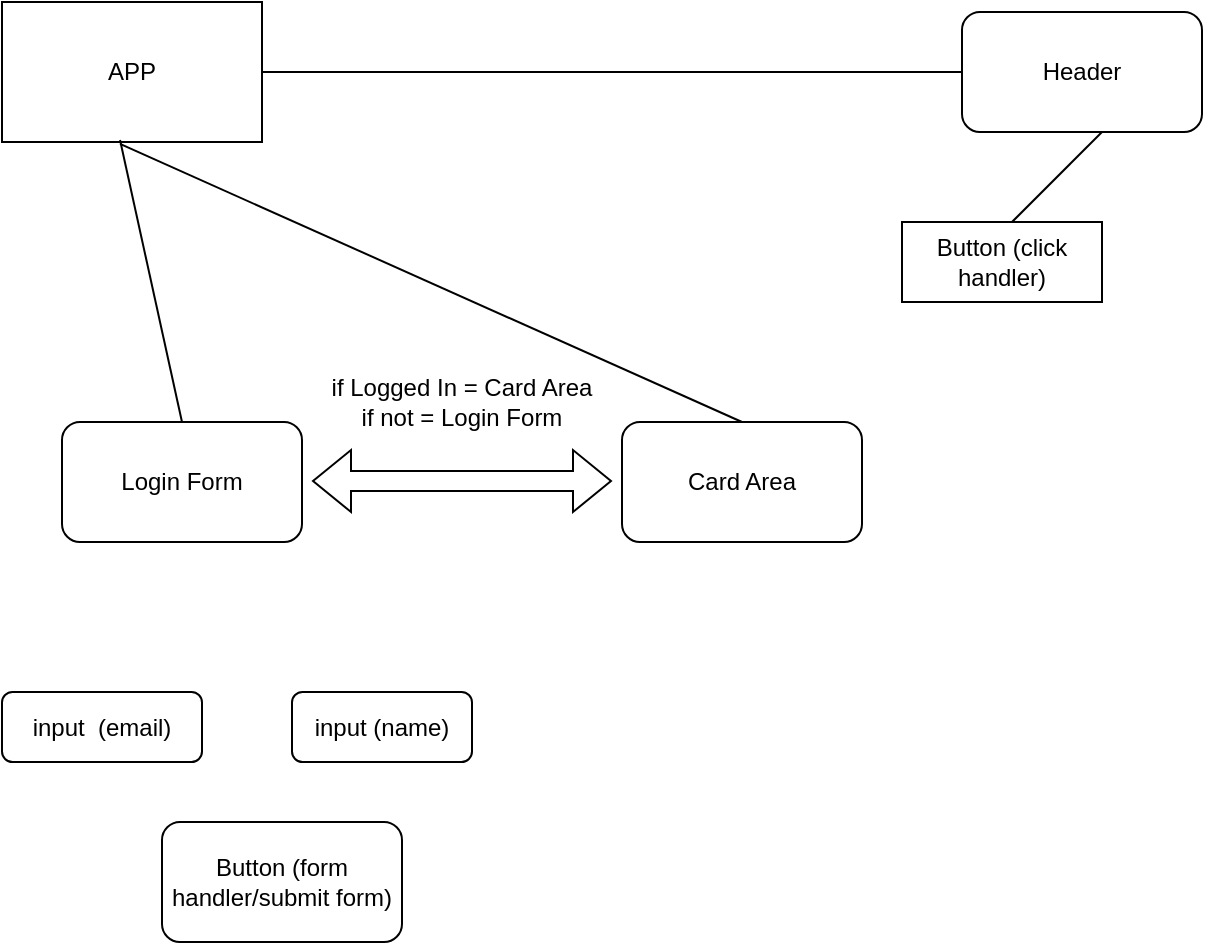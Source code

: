 <mxfile version="21.3.7" type="device">
  <diagram name="Page-1" id="MFZcJYkU7GIZg_1Gkq1R">
    <mxGraphModel dx="725" dy="469" grid="1" gridSize="10" guides="1" tooltips="1" connect="1" arrows="1" fold="1" page="1" pageScale="1" pageWidth="1100" pageHeight="850" math="0" shadow="0">
      <root>
        <mxCell id="0" />
        <mxCell id="1" parent="0" />
        <mxCell id="JwCXE5OwB9fEEJccJ2Uv-1" value="APP" style="rounded=0;whiteSpace=wrap;html=1;" vertex="1" parent="1">
          <mxGeometry x="10" y="50" width="130" height="70" as="geometry" />
        </mxCell>
        <mxCell id="JwCXE5OwB9fEEJccJ2Uv-2" value="Header" style="rounded=1;whiteSpace=wrap;html=1;" vertex="1" parent="1">
          <mxGeometry x="490" y="55" width="120" height="60" as="geometry" />
        </mxCell>
        <mxCell id="JwCXE5OwB9fEEJccJ2Uv-3" value="Login Form" style="rounded=1;whiteSpace=wrap;html=1;" vertex="1" parent="1">
          <mxGeometry x="40" y="260" width="120" height="60" as="geometry" />
        </mxCell>
        <mxCell id="JwCXE5OwB9fEEJccJ2Uv-4" value="Card Area" style="rounded=1;whiteSpace=wrap;html=1;" vertex="1" parent="1">
          <mxGeometry x="320" y="260" width="120" height="60" as="geometry" />
        </mxCell>
        <mxCell id="JwCXE5OwB9fEEJccJ2Uv-5" value="" style="endArrow=none;html=1;rounded=0;exitX=0.5;exitY=0;exitDx=0;exitDy=0;entryX=0.454;entryY=0.986;entryDx=0;entryDy=0;entryPerimeter=0;" edge="1" parent="1" source="JwCXE5OwB9fEEJccJ2Uv-3" target="JwCXE5OwB9fEEJccJ2Uv-1">
          <mxGeometry width="50" height="50" relative="1" as="geometry">
            <mxPoint x="20" y="170" as="sourcePoint" />
            <mxPoint x="110" y="140" as="targetPoint" />
            <Array as="points" />
          </mxGeometry>
        </mxCell>
        <mxCell id="JwCXE5OwB9fEEJccJ2Uv-6" value="" style="endArrow=none;html=1;rounded=0;entryX=0.5;entryY=0;entryDx=0;entryDy=0;exitX=0.454;exitY=1.014;exitDx=0;exitDy=0;exitPerimeter=0;" edge="1" parent="1" source="JwCXE5OwB9fEEJccJ2Uv-1" target="JwCXE5OwB9fEEJccJ2Uv-4">
          <mxGeometry width="50" height="50" relative="1" as="geometry">
            <mxPoint x="160" y="190" as="sourcePoint" />
            <mxPoint x="210" y="140" as="targetPoint" />
          </mxGeometry>
        </mxCell>
        <mxCell id="JwCXE5OwB9fEEJccJ2Uv-7" value="" style="endArrow=none;html=1;rounded=0;" edge="1" parent="1" source="JwCXE5OwB9fEEJccJ2Uv-1" target="JwCXE5OwB9fEEJccJ2Uv-2">
          <mxGeometry width="50" height="50" relative="1" as="geometry">
            <mxPoint x="250" y="180" as="sourcePoint" />
            <mxPoint x="300" y="130" as="targetPoint" />
          </mxGeometry>
        </mxCell>
        <mxCell id="JwCXE5OwB9fEEJccJ2Uv-8" value="" style="shape=flexArrow;endArrow=classic;startArrow=classic;html=1;rounded=0;" edge="1" parent="1">
          <mxGeometry width="100" height="100" relative="1" as="geometry">
            <mxPoint x="165" y="289.5" as="sourcePoint" />
            <mxPoint x="315" y="289.5" as="targetPoint" />
          </mxGeometry>
        </mxCell>
        <mxCell id="JwCXE5OwB9fEEJccJ2Uv-9" value="if Logged In = Card Area&lt;br&gt;if not = Login Form" style="text;html=1;strokeColor=none;fillColor=none;align=center;verticalAlign=middle;whiteSpace=wrap;rounded=0;" vertex="1" parent="1">
          <mxGeometry x="155" y="220" width="170" height="60" as="geometry" />
        </mxCell>
        <mxCell id="JwCXE5OwB9fEEJccJ2Uv-13" value="" style="endArrow=none;html=1;rounded=0;" edge="1" parent="1">
          <mxGeometry width="50" height="50" relative="1" as="geometry">
            <mxPoint x="510" y="165" as="sourcePoint" />
            <mxPoint x="560" y="115" as="targetPoint" />
          </mxGeometry>
        </mxCell>
        <mxCell id="JwCXE5OwB9fEEJccJ2Uv-14" value="input&amp;nbsp; (email)" style="rounded=1;whiteSpace=wrap;html=1;" vertex="1" parent="1">
          <mxGeometry x="10" y="395" width="100" height="35" as="geometry" />
        </mxCell>
        <mxCell id="JwCXE5OwB9fEEJccJ2Uv-15" value="input (name)" style="rounded=1;whiteSpace=wrap;html=1;" vertex="1" parent="1">
          <mxGeometry x="155" y="395" width="90" height="35" as="geometry" />
        </mxCell>
        <mxCell id="JwCXE5OwB9fEEJccJ2Uv-16" value="Button (form handler/submit form)" style="rounded=1;whiteSpace=wrap;html=1;" vertex="1" parent="1">
          <mxGeometry x="90" y="460" width="120" height="60" as="geometry" />
        </mxCell>
        <mxCell id="JwCXE5OwB9fEEJccJ2Uv-17" value="Button (click handler)" style="rounded=1;whiteSpace=wrap;html=1;arcSize=0;" vertex="1" parent="1">
          <mxGeometry x="460" y="160" width="100" height="40" as="geometry" />
        </mxCell>
      </root>
    </mxGraphModel>
  </diagram>
</mxfile>
